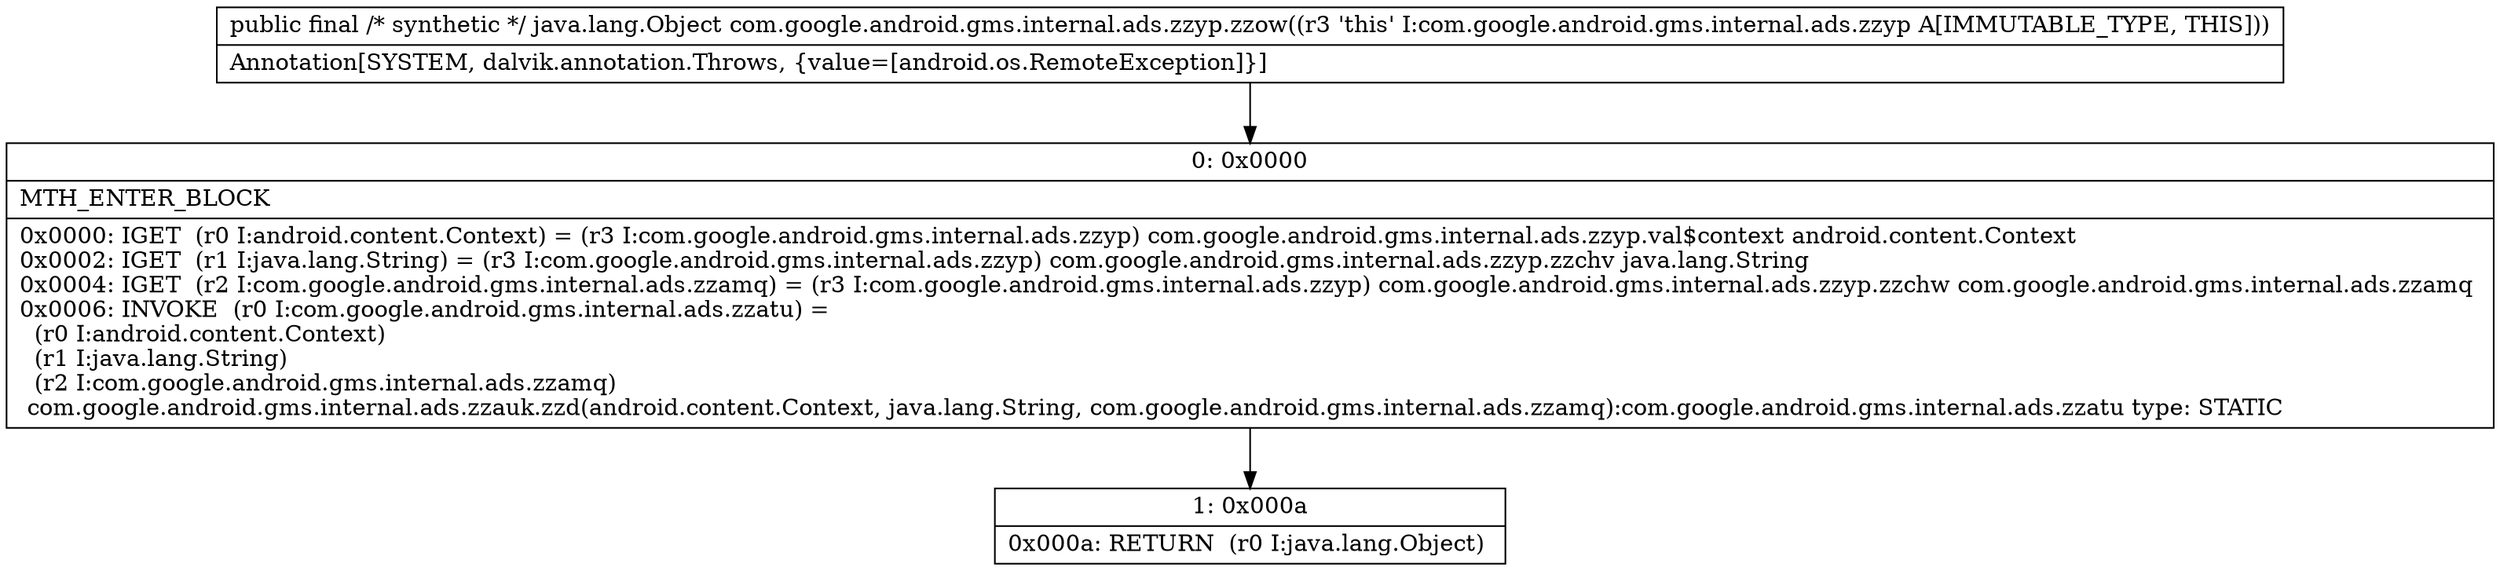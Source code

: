 digraph "CFG forcom.google.android.gms.internal.ads.zzyp.zzow()Ljava\/lang\/Object;" {
Node_0 [shape=record,label="{0\:\ 0x0000|MTH_ENTER_BLOCK\l|0x0000: IGET  (r0 I:android.content.Context) = (r3 I:com.google.android.gms.internal.ads.zzyp) com.google.android.gms.internal.ads.zzyp.val$context android.content.Context \l0x0002: IGET  (r1 I:java.lang.String) = (r3 I:com.google.android.gms.internal.ads.zzyp) com.google.android.gms.internal.ads.zzyp.zzchv java.lang.String \l0x0004: IGET  (r2 I:com.google.android.gms.internal.ads.zzamq) = (r3 I:com.google.android.gms.internal.ads.zzyp) com.google.android.gms.internal.ads.zzyp.zzchw com.google.android.gms.internal.ads.zzamq \l0x0006: INVOKE  (r0 I:com.google.android.gms.internal.ads.zzatu) = \l  (r0 I:android.content.Context)\l  (r1 I:java.lang.String)\l  (r2 I:com.google.android.gms.internal.ads.zzamq)\l com.google.android.gms.internal.ads.zzauk.zzd(android.content.Context, java.lang.String, com.google.android.gms.internal.ads.zzamq):com.google.android.gms.internal.ads.zzatu type: STATIC \l}"];
Node_1 [shape=record,label="{1\:\ 0x000a|0x000a: RETURN  (r0 I:java.lang.Object) \l}"];
MethodNode[shape=record,label="{public final \/* synthetic *\/ java.lang.Object com.google.android.gms.internal.ads.zzyp.zzow((r3 'this' I:com.google.android.gms.internal.ads.zzyp A[IMMUTABLE_TYPE, THIS]))  | Annotation[SYSTEM, dalvik.annotation.Throws, \{value=[android.os.RemoteException]\}]\l}"];
MethodNode -> Node_0;
Node_0 -> Node_1;
}

